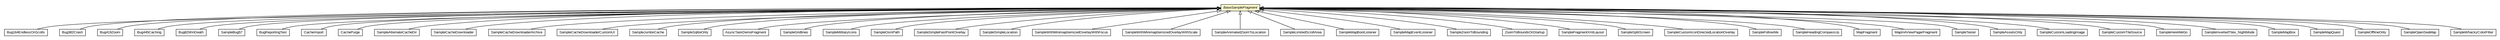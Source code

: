 #!/usr/local/bin/dot
#
# Class diagram 
# Generated by UMLGraph version R5_6-24-gf6e263 (http://www.umlgraph.org/)
#

digraph G {
	edge [fontname="arial",fontsize=10,labelfontname="arial",labelfontsize=10];
	node [fontname="arial",fontsize=10,shape=plaintext];
	nodesep=0.25;
	ranksep=0.5;
	// org.osmdroid.bugtestfragments.Bug164EndlessOnScolls
	c1916 [label=<<table title="org.osmdroid.bugtestfragments.Bug164EndlessOnScolls" border="0" cellborder="1" cellspacing="0" cellpadding="2" port="p" href="../bugtestfragments/Bug164EndlessOnScolls.html">
		<tr><td><table border="0" cellspacing="0" cellpadding="1">
<tr><td align="center" balign="center"> Bug164EndlessOnScolls </td></tr>
		</table></td></tr>
		</table>>, URL="../bugtestfragments/Bug164EndlessOnScolls.html", fontname="arial", fontcolor="black", fontsize=10.0];
	// org.osmdroid.bugtestfragments.Bug382Crash
	c1917 [label=<<table title="org.osmdroid.bugtestfragments.Bug382Crash" border="0" cellborder="1" cellspacing="0" cellpadding="2" port="p" href="../bugtestfragments/Bug382Crash.html">
		<tr><td><table border="0" cellspacing="0" cellpadding="1">
<tr><td align="center" balign="center"> Bug382Crash </td></tr>
		</table></td></tr>
		</table>>, URL="../bugtestfragments/Bug382Crash.html", fontname="arial", fontcolor="black", fontsize=10.0];
	// org.osmdroid.bugtestfragments.Bug419Zoom
	c1918 [label=<<table title="org.osmdroid.bugtestfragments.Bug419Zoom" border="0" cellborder="1" cellspacing="0" cellpadding="2" port="p" href="../bugtestfragments/Bug419Zoom.html">
		<tr><td><table border="0" cellspacing="0" cellpadding="1">
<tr><td align="center" balign="center"> Bug419Zoom </td></tr>
		</table></td></tr>
		</table>>, URL="../bugtestfragments/Bug419Zoom.html", fontname="arial", fontcolor="black", fontsize=10.0];
	// org.osmdroid.bugtestfragments.Bug445Caching
	c1919 [label=<<table title="org.osmdroid.bugtestfragments.Bug445Caching" border="0" cellborder="1" cellspacing="0" cellpadding="2" port="p" href="../bugtestfragments/Bug445Caching.html">
		<tr><td><table border="0" cellspacing="0" cellpadding="1">
<tr><td align="center" balign="center"> Bug445Caching </td></tr>
		</table></td></tr>
		</table>>, URL="../bugtestfragments/Bug445Caching.html", fontname="arial", fontcolor="black", fontsize=10.0];
	// org.osmdroid.bugtestfragments.Bug82WinDeath
	c1920 [label=<<table title="org.osmdroid.bugtestfragments.Bug82WinDeath" border="0" cellborder="1" cellspacing="0" cellpadding="2" port="p" href="../bugtestfragments/Bug82WinDeath.html">
		<tr><td><table border="0" cellspacing="0" cellpadding="1">
<tr><td align="center" balign="center"> Bug82WinDeath </td></tr>
		</table></td></tr>
		</table>>, URL="../bugtestfragments/Bug82WinDeath.html", fontname="arial", fontcolor="black", fontsize=10.0];
	// org.osmdroid.bugtestfragments.SampleBug57
	c1923 [label=<<table title="org.osmdroid.bugtestfragments.SampleBug57" border="0" cellborder="1" cellspacing="0" cellpadding="2" port="p" href="../bugtestfragments/SampleBug57.html">
		<tr><td><table border="0" cellspacing="0" cellpadding="1">
<tr><td align="center" balign="center"> SampleBug57 </td></tr>
		</table></td></tr>
		</table>>, URL="../bugtestfragments/SampleBug57.html", fontname="arial", fontcolor="black", fontsize=10.0];
	// org.osmdroid.samplefragments.BaseSampleFragment
	c1945 [label=<<table title="org.osmdroid.samplefragments.BaseSampleFragment" border="0" cellborder="1" cellspacing="0" cellpadding="2" port="p" bgcolor="lemonChiffon" href="./BaseSampleFragment.html">
		<tr><td><table border="0" cellspacing="0" cellpadding="1">
<tr><td align="center" balign="center"><font face="arial italic"> BaseSampleFragment </font></td></tr>
		</table></td></tr>
		</table>>, URL="./BaseSampleFragment.html", fontname="arial", fontcolor="black", fontsize=10.0];
	// org.osmdroid.samplefragments.BugReportingTest
	c1946 [label=<<table title="org.osmdroid.samplefragments.BugReportingTest" border="0" cellborder="1" cellspacing="0" cellpadding="2" port="p" href="./BugReportingTest.html">
		<tr><td><table border="0" cellspacing="0" cellpadding="1">
<tr><td align="center" balign="center"> BugReportingTest </td></tr>
		</table></td></tr>
		</table>>, URL="./BugReportingTest.html", fontname="arial", fontcolor="black", fontsize=10.0];
	// org.osmdroid.samplefragments.cache.CacheImport
	c1947 [label=<<table title="org.osmdroid.samplefragments.cache.CacheImport" border="0" cellborder="1" cellspacing="0" cellpadding="2" port="p" href="./cache/CacheImport.html">
		<tr><td><table border="0" cellspacing="0" cellpadding="1">
<tr><td align="center" balign="center"> CacheImport </td></tr>
		</table></td></tr>
		</table>>, URL="./cache/CacheImport.html", fontname="arial", fontcolor="black", fontsize=10.0];
	// org.osmdroid.samplefragments.cache.CachePurge
	c1948 [label=<<table title="org.osmdroid.samplefragments.cache.CachePurge" border="0" cellborder="1" cellspacing="0" cellpadding="2" port="p" href="./cache/CachePurge.html">
		<tr><td><table border="0" cellspacing="0" cellpadding="1">
<tr><td align="center" balign="center"> CachePurge </td></tr>
		</table></td></tr>
		</table>>, URL="./cache/CachePurge.html", fontname="arial", fontcolor="black", fontsize=10.0];
	// org.osmdroid.samplefragments.cache.SampleAlternateCacheDir
	c1949 [label=<<table title="org.osmdroid.samplefragments.cache.SampleAlternateCacheDir" border="0" cellborder="1" cellspacing="0" cellpadding="2" port="p" href="./cache/SampleAlternateCacheDir.html">
		<tr><td><table border="0" cellspacing="0" cellpadding="1">
<tr><td align="center" balign="center"> SampleAlternateCacheDir </td></tr>
		</table></td></tr>
		</table>>, URL="./cache/SampleAlternateCacheDir.html", fontname="arial", fontcolor="black", fontsize=10.0];
	// org.osmdroid.samplefragments.cache.SampleCacheDownloader
	c1950 [label=<<table title="org.osmdroid.samplefragments.cache.SampleCacheDownloader" border="0" cellborder="1" cellspacing="0" cellpadding="2" port="p" href="./cache/SampleCacheDownloader.html">
		<tr><td><table border="0" cellspacing="0" cellpadding="1">
<tr><td align="center" balign="center"> SampleCacheDownloader </td></tr>
		</table></td></tr>
		</table>>, URL="./cache/SampleCacheDownloader.html", fontname="arial", fontcolor="black", fontsize=10.0];
	// org.osmdroid.samplefragments.cache.SampleCacheDownloaderArchive
	c1951 [label=<<table title="org.osmdroid.samplefragments.cache.SampleCacheDownloaderArchive" border="0" cellborder="1" cellspacing="0" cellpadding="2" port="p" href="./cache/SampleCacheDownloaderArchive.html">
		<tr><td><table border="0" cellspacing="0" cellpadding="1">
<tr><td align="center" balign="center"> SampleCacheDownloaderArchive </td></tr>
		</table></td></tr>
		</table>>, URL="./cache/SampleCacheDownloaderArchive.html", fontname="arial", fontcolor="black", fontsize=10.0];
	// org.osmdroid.samplefragments.cache.SampleCacheDownloaderCustomUI
	c1952 [label=<<table title="org.osmdroid.samplefragments.cache.SampleCacheDownloaderCustomUI" border="0" cellborder="1" cellspacing="0" cellpadding="2" port="p" href="./cache/SampleCacheDownloaderCustomUI.html">
		<tr><td><table border="0" cellspacing="0" cellpadding="1">
<tr><td align="center" balign="center"> SampleCacheDownloaderCustomUI </td></tr>
		</table></td></tr>
		</table>>, URL="./cache/SampleCacheDownloaderCustomUI.html", fontname="arial", fontcolor="black", fontsize=10.0];
	// org.osmdroid.samplefragments.cache.SampleJumboCache
	c1953 [label=<<table title="org.osmdroid.samplefragments.cache.SampleJumboCache" border="0" cellborder="1" cellspacing="0" cellpadding="2" port="p" href="./cache/SampleJumboCache.html">
		<tr><td><table border="0" cellspacing="0" cellpadding="1">
<tr><td align="center" balign="center"> SampleJumboCache </td></tr>
		</table></td></tr>
		</table>>, URL="./cache/SampleJumboCache.html", fontname="arial", fontcolor="black", fontsize=10.0];
	// org.osmdroid.samplefragments.cache.SampleSqliteOnly
	c1954 [label=<<table title="org.osmdroid.samplefragments.cache.SampleSqliteOnly" border="0" cellborder="1" cellspacing="0" cellpadding="2" port="p" href="./cache/SampleSqliteOnly.html">
		<tr><td><table border="0" cellspacing="0" cellpadding="1">
<tr><td align="center" balign="center"> SampleSqliteOnly </td></tr>
		</table></td></tr>
		</table>>, URL="./cache/SampleSqliteOnly.html", fontname="arial", fontcolor="black", fontsize=10.0];
	// org.osmdroid.samplefragments.data.AsyncTaskDemoFragment
	c1955 [label=<<table title="org.osmdroid.samplefragments.data.AsyncTaskDemoFragment" border="0" cellborder="1" cellspacing="0" cellpadding="2" port="p" href="./data/AsyncTaskDemoFragment.html">
		<tr><td><table border="0" cellspacing="0" cellpadding="1">
<tr><td align="center" balign="center"> AsyncTaskDemoFragment </td></tr>
		</table></td></tr>
		</table>>, URL="./data/AsyncTaskDemoFragment.html", fontname="arial", fontcolor="black", fontsize=10.0];
	// org.osmdroid.samplefragments.data.SampleGridlines
	c1956 [label=<<table title="org.osmdroid.samplefragments.data.SampleGridlines" border="0" cellborder="1" cellspacing="0" cellpadding="2" port="p" href="./data/SampleGridlines.html">
		<tr><td><table border="0" cellspacing="0" cellpadding="1">
<tr><td align="center" balign="center"> SampleGridlines </td></tr>
		</table></td></tr>
		</table>>, URL="./data/SampleGridlines.html", fontname="arial", fontcolor="black", fontsize=10.0];
	// org.osmdroid.samplefragments.data.SampleMilitaryIcons
	c1957 [label=<<table title="org.osmdroid.samplefragments.data.SampleMilitaryIcons" border="0" cellborder="1" cellspacing="0" cellpadding="2" port="p" href="./data/SampleMilitaryIcons.html">
		<tr><td><table border="0" cellspacing="0" cellpadding="1">
<tr><td align="center" balign="center"> SampleMilitaryIcons </td></tr>
		</table></td></tr>
		</table>>, URL="./data/SampleMilitaryIcons.html", fontname="arial", fontcolor="black", fontsize=10.0];
	// org.osmdroid.samplefragments.data.SampleOsmPath
	c1958 [label=<<table title="org.osmdroid.samplefragments.data.SampleOsmPath" border="0" cellborder="1" cellspacing="0" cellpadding="2" port="p" href="./data/SampleOsmPath.html">
		<tr><td><table border="0" cellspacing="0" cellpadding="1">
<tr><td align="center" balign="center"> SampleOsmPath </td></tr>
		</table></td></tr>
		</table>>, URL="./data/SampleOsmPath.html", fontname="arial", fontcolor="black", fontsize=10.0];
	// org.osmdroid.samplefragments.data.SampleSimpleFastPointOverlay
	c1959 [label=<<table title="org.osmdroid.samplefragments.data.SampleSimpleFastPointOverlay" border="0" cellborder="1" cellspacing="0" cellpadding="2" port="p" href="./data/SampleSimpleFastPointOverlay.html">
		<tr><td><table border="0" cellspacing="0" cellpadding="1">
<tr><td align="center" balign="center"> SampleSimpleFastPointOverlay </td></tr>
		</table></td></tr>
		</table>>, URL="./data/SampleSimpleFastPointOverlay.html", fontname="arial", fontcolor="black", fontsize=10.0];
	// org.osmdroid.samplefragments.data.SampleSimpleLocation
	c1960 [label=<<table title="org.osmdroid.samplefragments.data.SampleSimpleLocation" border="0" cellborder="1" cellspacing="0" cellpadding="2" port="p" href="./data/SampleSimpleLocation.html">
		<tr><td><table border="0" cellspacing="0" cellpadding="1">
<tr><td align="center" balign="center"> SampleSimpleLocation </td></tr>
		</table></td></tr>
		</table>>, URL="./data/SampleSimpleLocation.html", fontname="arial", fontcolor="black", fontsize=10.0];
	// org.osmdroid.samplefragments.data.SampleWithMinimapItemizedOverlayWithFocus
	c1961 [label=<<table title="org.osmdroid.samplefragments.data.SampleWithMinimapItemizedOverlayWithFocus" border="0" cellborder="1" cellspacing="0" cellpadding="2" port="p" href="./data/SampleWithMinimapItemizedOverlayWithFocus.html">
		<tr><td><table border="0" cellspacing="0" cellpadding="1">
<tr><td align="center" balign="center"> SampleWithMinimapItemizedOverlayWithFocus </td></tr>
		</table></td></tr>
		</table>>, URL="./data/SampleWithMinimapItemizedOverlayWithFocus.html", fontname="arial", fontcolor="black", fontsize=10.0];
	// org.osmdroid.samplefragments.data.SampleWithMinimapItemizedOverlayWithScale
	c1962 [label=<<table title="org.osmdroid.samplefragments.data.SampleWithMinimapItemizedOverlayWithScale" border="0" cellborder="1" cellspacing="0" cellpadding="2" port="p" href="./data/SampleWithMinimapItemizedOverlayWithScale.html">
		<tr><td><table border="0" cellspacing="0" cellpadding="1">
<tr><td align="center" balign="center"> SampleWithMinimapItemizedOverlayWithScale </td></tr>
		</table></td></tr>
		</table>>, URL="./data/SampleWithMinimapItemizedOverlayWithScale.html", fontname="arial", fontcolor="black", fontsize=10.0];
	// org.osmdroid.samplefragments.events.SampleAnimatedZoomToLocation
	c1963 [label=<<table title="org.osmdroid.samplefragments.events.SampleAnimatedZoomToLocation" border="0" cellborder="1" cellspacing="0" cellpadding="2" port="p" href="./events/SampleAnimatedZoomToLocation.html">
		<tr><td><table border="0" cellspacing="0" cellpadding="1">
<tr><td align="center" balign="center"> SampleAnimatedZoomToLocation </td></tr>
		</table></td></tr>
		</table>>, URL="./events/SampleAnimatedZoomToLocation.html", fontname="arial", fontcolor="black", fontsize=10.0];
	// org.osmdroid.samplefragments.events.SampleLimitedScrollArea
	c1965 [label=<<table title="org.osmdroid.samplefragments.events.SampleLimitedScrollArea" border="0" cellborder="1" cellspacing="0" cellpadding="2" port="p" href="./events/SampleLimitedScrollArea.html">
		<tr><td><table border="0" cellspacing="0" cellpadding="1">
<tr><td align="center" balign="center"> SampleLimitedScrollArea </td></tr>
		</table></td></tr>
		</table>>, URL="./events/SampleLimitedScrollArea.html", fontname="arial", fontcolor="black", fontsize=10.0];
	// org.osmdroid.samplefragments.events.SampleMapBootListener
	c1967 [label=<<table title="org.osmdroid.samplefragments.events.SampleMapBootListener" border="0" cellborder="1" cellspacing="0" cellpadding="2" port="p" href="./events/SampleMapBootListener.html">
		<tr><td><table border="0" cellspacing="0" cellpadding="1">
<tr><td align="center" balign="center"> SampleMapBootListener </td></tr>
		</table></td></tr>
		</table>>, URL="./events/SampleMapBootListener.html", fontname="arial", fontcolor="black", fontsize=10.0];
	// org.osmdroid.samplefragments.events.SampleMapEventListener
	c1968 [label=<<table title="org.osmdroid.samplefragments.events.SampleMapEventListener" border="0" cellborder="1" cellspacing="0" cellpadding="2" port="p" href="./events/SampleMapEventListener.html">
		<tr><td><table border="0" cellspacing="0" cellpadding="1">
<tr><td align="center" balign="center"> SampleMapEventListener </td></tr>
		</table></td></tr>
		</table>>, URL="./events/SampleMapEventListener.html", fontname="arial", fontcolor="black", fontsize=10.0];
	// org.osmdroid.samplefragments.events.SampleZoomToBounding
	c1969 [label=<<table title="org.osmdroid.samplefragments.events.SampleZoomToBounding" border="0" cellborder="1" cellspacing="0" cellpadding="2" port="p" href="./events/SampleZoomToBounding.html">
		<tr><td><table border="0" cellspacing="0" cellpadding="1">
<tr><td align="center" balign="center"> SampleZoomToBounding </td></tr>
		</table></td></tr>
		</table>>, URL="./events/SampleZoomToBounding.html", fontname="arial", fontcolor="black", fontsize=10.0];
	// org.osmdroid.samplefragments.events.ZoomToBoundsOnStartup
	c1970 [label=<<table title="org.osmdroid.samplefragments.events.ZoomToBoundsOnStartup" border="0" cellborder="1" cellspacing="0" cellpadding="2" port="p" href="./events/ZoomToBoundsOnStartup.html">
		<tr><td><table border="0" cellspacing="0" cellpadding="1">
<tr><td align="center" balign="center"> ZoomToBoundsOnStartup </td></tr>
		</table></td></tr>
		</table>>, URL="./events/ZoomToBoundsOnStartup.html", fontname="arial", fontcolor="black", fontsize=10.0];
	// org.osmdroid.samplefragments.layouts.SampleFragmentXmlLayout
	c1972 [label=<<table title="org.osmdroid.samplefragments.layouts.SampleFragmentXmlLayout" border="0" cellborder="1" cellspacing="0" cellpadding="2" port="p" href="./layouts/SampleFragmentXmlLayout.html">
		<tr><td><table border="0" cellspacing="0" cellpadding="1">
<tr><td align="center" balign="center"> SampleFragmentXmlLayout </td></tr>
		</table></td></tr>
		</table>>, URL="./layouts/SampleFragmentXmlLayout.html", fontname="arial", fontcolor="black", fontsize=10.0];
	// org.osmdroid.samplefragments.layouts.SampleSplitScreen
	c1973 [label=<<table title="org.osmdroid.samplefragments.layouts.SampleSplitScreen" border="0" cellborder="1" cellspacing="0" cellpadding="2" port="p" href="./layouts/SampleSplitScreen.html">
		<tr><td><table border="0" cellspacing="0" cellpadding="1">
<tr><td align="center" balign="center"> SampleSplitScreen </td></tr>
		</table></td></tr>
		</table>>, URL="./layouts/SampleSplitScreen.html", fontname="arial", fontcolor="black", fontsize=10.0];
	// org.osmdroid.samplefragments.location.SampleCustomIconDirectedLocationOverlay
	c1974 [label=<<table title="org.osmdroid.samplefragments.location.SampleCustomIconDirectedLocationOverlay" border="0" cellborder="1" cellspacing="0" cellpadding="2" port="p" href="./location/SampleCustomIconDirectedLocationOverlay.html">
		<tr><td><table border="0" cellspacing="0" cellpadding="1">
<tr><td align="center" balign="center"> SampleCustomIconDirectedLocationOverlay </td></tr>
		</table></td></tr>
		</table>>, URL="./location/SampleCustomIconDirectedLocationOverlay.html", fontname="arial", fontcolor="black", fontsize=10.0];
	// org.osmdroid.samplefragments.location.SampleFollowMe
	c1975 [label=<<table title="org.osmdroid.samplefragments.location.SampleFollowMe" border="0" cellborder="1" cellspacing="0" cellpadding="2" port="p" href="./location/SampleFollowMe.html">
		<tr><td><table border="0" cellspacing="0" cellpadding="1">
<tr><td align="center" balign="center"> SampleFollowMe </td></tr>
		</table></td></tr>
		</table>>, URL="./location/SampleFollowMe.html", fontname="arial", fontcolor="black", fontsize=10.0];
	// org.osmdroid.samplefragments.location.SampleHeadingCompassUp
	c1976 [label=<<table title="org.osmdroid.samplefragments.location.SampleHeadingCompassUp" border="0" cellborder="1" cellspacing="0" cellpadding="2" port="p" href="./location/SampleHeadingCompassUp.html">
		<tr><td><table border="0" cellspacing="0" cellpadding="1">
<tr><td align="center" balign="center"> SampleHeadingCompassUp </td></tr>
		</table></td></tr>
		</table>>, URL="./location/SampleHeadingCompassUp.html", fontname="arial", fontcolor="black", fontsize=10.0];
	// org.osmdroid.samplefragments.pager.MapFragment
	c1980 [label=<<table title="org.osmdroid.samplefragments.pager.MapFragment" border="0" cellborder="1" cellspacing="0" cellpadding="2" port="p" href="./pager/MapFragment.html">
		<tr><td><table border="0" cellspacing="0" cellpadding="1">
<tr><td align="center" balign="center"> MapFragment </td></tr>
		</table></td></tr>
		</table>>, URL="./pager/MapFragment.html", fontname="arial", fontcolor="black", fontsize=10.0];
	// org.osmdroid.samplefragments.pager.MapInAViewPagerFragment
	c1981 [label=<<table title="org.osmdroid.samplefragments.pager.MapInAViewPagerFragment" border="0" cellborder="1" cellspacing="0" cellpadding="2" port="p" href="./pager/MapInAViewPagerFragment.html">
		<tr><td><table border="0" cellspacing="0" cellpadding="1">
<tr><td align="center" balign="center"> MapInAViewPagerFragment </td></tr>
		</table></td></tr>
		</table>>, URL="./pager/MapInAViewPagerFragment.html", fontname="arial", fontcolor="black", fontsize=10.0];
	// org.osmdroid.samplefragments.SampleTester
	c1986 [label=<<table title="org.osmdroid.samplefragments.SampleTester" border="0" cellborder="1" cellspacing="0" cellpadding="2" port="p" href="./SampleTester.html">
		<tr><td><table border="0" cellspacing="0" cellpadding="1">
<tr><td align="center" balign="center"> SampleTester </td></tr>
		</table></td></tr>
		</table>>, URL="./SampleTester.html", fontname="arial", fontcolor="black", fontsize=10.0];
	// org.osmdroid.samplefragments.tilesources.SampleAssetsOnly
	c1987 [label=<<table title="org.osmdroid.samplefragments.tilesources.SampleAssetsOnly" border="0" cellborder="1" cellspacing="0" cellpadding="2" port="p" href="./tilesources/SampleAssetsOnly.html">
		<tr><td><table border="0" cellspacing="0" cellpadding="1">
<tr><td align="center" balign="center"> SampleAssetsOnly </td></tr>
		</table></td></tr>
		</table>>, URL="./tilesources/SampleAssetsOnly.html", fontname="arial", fontcolor="black", fontsize=10.0];
	// org.osmdroid.samplefragments.tilesources.SampleCustomLoadingImage
	c1988 [label=<<table title="org.osmdroid.samplefragments.tilesources.SampleCustomLoadingImage" border="0" cellborder="1" cellspacing="0" cellpadding="2" port="p" href="./tilesources/SampleCustomLoadingImage.html">
		<tr><td><table border="0" cellspacing="0" cellpadding="1">
<tr><td align="center" balign="center"> SampleCustomLoadingImage </td></tr>
		</table></td></tr>
		</table>>, URL="./tilesources/SampleCustomLoadingImage.html", fontname="arial", fontcolor="black", fontsize=10.0];
	// org.osmdroid.samplefragments.tilesources.SampleCustomTileSource
	c1989 [label=<<table title="org.osmdroid.samplefragments.tilesources.SampleCustomTileSource" border="0" cellborder="1" cellspacing="0" cellpadding="2" port="p" href="./tilesources/SampleCustomTileSource.html">
		<tr><td><table border="0" cellspacing="0" cellpadding="1">
<tr><td align="center" balign="center"> SampleCustomTileSource </td></tr>
		</table></td></tr>
		</table>>, URL="./tilesources/SampleCustomTileSource.html", fontname="arial", fontcolor="black", fontsize=10.0];
	// org.osmdroid.samplefragments.tilesources.SampleHereWeGo
	c1990 [label=<<table title="org.osmdroid.samplefragments.tilesources.SampleHereWeGo" border="0" cellborder="1" cellspacing="0" cellpadding="2" port="p" href="./tilesources/SampleHereWeGo.html">
		<tr><td><table border="0" cellspacing="0" cellpadding="1">
<tr><td align="center" balign="center"> SampleHereWeGo </td></tr>
		</table></td></tr>
		</table>>, URL="./tilesources/SampleHereWeGo.html", fontname="arial", fontcolor="black", fontsize=10.0];
	// org.osmdroid.samplefragments.tilesources.SampleInvertedTiles_NightMode
	c1991 [label=<<table title="org.osmdroid.samplefragments.tilesources.SampleInvertedTiles_NightMode" border="0" cellborder="1" cellspacing="0" cellpadding="2" port="p" href="./tilesources/SampleInvertedTiles_NightMode.html">
		<tr><td><table border="0" cellspacing="0" cellpadding="1">
<tr><td align="center" balign="center"> SampleInvertedTiles_NightMode </td></tr>
		</table></td></tr>
		</table>>, URL="./tilesources/SampleInvertedTiles_NightMode.html", fontname="arial", fontcolor="black", fontsize=10.0];
	// org.osmdroid.samplefragments.tilesources.SampleMapBox
	c1992 [label=<<table title="org.osmdroid.samplefragments.tilesources.SampleMapBox" border="0" cellborder="1" cellspacing="0" cellpadding="2" port="p" href="./tilesources/SampleMapBox.html">
		<tr><td><table border="0" cellspacing="0" cellpadding="1">
<tr><td align="center" balign="center"> SampleMapBox </td></tr>
		</table></td></tr>
		</table>>, URL="./tilesources/SampleMapBox.html", fontname="arial", fontcolor="black", fontsize=10.0];
	// org.osmdroid.samplefragments.tilesources.SampleMapQuest
	c1993 [label=<<table title="org.osmdroid.samplefragments.tilesources.SampleMapQuest" border="0" cellborder="1" cellspacing="0" cellpadding="2" port="p" href="./tilesources/SampleMapQuest.html">
		<tr><td><table border="0" cellspacing="0" cellpadding="1">
<tr><td align="center" balign="center"> SampleMapQuest </td></tr>
		</table></td></tr>
		</table>>, URL="./tilesources/SampleMapQuest.html", fontname="arial", fontcolor="black", fontsize=10.0];
	// org.osmdroid.samplefragments.tilesources.SampleOfflineOnly
	c1994 [label=<<table title="org.osmdroid.samplefragments.tilesources.SampleOfflineOnly" border="0" cellborder="1" cellspacing="0" cellpadding="2" port="p" href="./tilesources/SampleOfflineOnly.html">
		<tr><td><table border="0" cellspacing="0" cellpadding="1">
<tr><td align="center" balign="center"> SampleOfflineOnly </td></tr>
		</table></td></tr>
		</table>>, URL="./tilesources/SampleOfflineOnly.html", fontname="arial", fontcolor="black", fontsize=10.0];
	// org.osmdroid.samplefragments.tilesources.SampleOpenSeaMap
	c1995 [label=<<table title="org.osmdroid.samplefragments.tilesources.SampleOpenSeaMap" border="0" cellborder="1" cellspacing="0" cellpadding="2" port="p" href="./tilesources/SampleOpenSeaMap.html">
		<tr><td><table border="0" cellspacing="0" cellpadding="1">
<tr><td align="center" balign="center"> SampleOpenSeaMap </td></tr>
		</table></td></tr>
		</table>>, URL="./tilesources/SampleOpenSeaMap.html", fontname="arial", fontcolor="black", fontsize=10.0];
	// org.osmdroid.samplefragments.tilesources.SampleWhackyColorFilter
	c1996 [label=<<table title="org.osmdroid.samplefragments.tilesources.SampleWhackyColorFilter" border="0" cellborder="1" cellspacing="0" cellpadding="2" port="p" href="./tilesources/SampleWhackyColorFilter.html">
		<tr><td><table border="0" cellspacing="0" cellpadding="1">
<tr><td align="center" balign="center"> SampleWhackyColorFilter </td></tr>
		</table></td></tr>
		</table>>, URL="./tilesources/SampleWhackyColorFilter.html", fontname="arial", fontcolor="black", fontsize=10.0];
	//org.osmdroid.bugtestfragments.Bug164EndlessOnScolls extends org.osmdroid.samplefragments.BaseSampleFragment
	c1945:p -> c1916:p [dir=back,arrowtail=empty];
	//org.osmdroid.bugtestfragments.Bug382Crash extends org.osmdroid.samplefragments.BaseSampleFragment
	c1945:p -> c1917:p [dir=back,arrowtail=empty];
	//org.osmdroid.bugtestfragments.Bug419Zoom extends org.osmdroid.samplefragments.BaseSampleFragment
	c1945:p -> c1918:p [dir=back,arrowtail=empty];
	//org.osmdroid.bugtestfragments.Bug445Caching extends org.osmdroid.samplefragments.BaseSampleFragment
	c1945:p -> c1919:p [dir=back,arrowtail=empty];
	//org.osmdroid.bugtestfragments.Bug82WinDeath extends org.osmdroid.samplefragments.BaseSampleFragment
	c1945:p -> c1920:p [dir=back,arrowtail=empty];
	//org.osmdroid.bugtestfragments.SampleBug57 extends org.osmdroid.samplefragments.BaseSampleFragment
	c1945:p -> c1923:p [dir=back,arrowtail=empty];
	//org.osmdroid.samplefragments.BugReportingTest extends org.osmdroid.samplefragments.BaseSampleFragment
	c1945:p -> c1946:p [dir=back,arrowtail=empty];
	//org.osmdroid.samplefragments.cache.CacheImport extends org.osmdroid.samplefragments.BaseSampleFragment
	c1945:p -> c1947:p [dir=back,arrowtail=empty];
	//org.osmdroid.samplefragments.cache.CachePurge extends org.osmdroid.samplefragments.BaseSampleFragment
	c1945:p -> c1948:p [dir=back,arrowtail=empty];
	//org.osmdroid.samplefragments.cache.SampleAlternateCacheDir extends org.osmdroid.samplefragments.BaseSampleFragment
	c1945:p -> c1949:p [dir=back,arrowtail=empty];
	//org.osmdroid.samplefragments.cache.SampleCacheDownloader extends org.osmdroid.samplefragments.BaseSampleFragment
	c1945:p -> c1950:p [dir=back,arrowtail=empty];
	//org.osmdroid.samplefragments.cache.SampleCacheDownloaderArchive extends org.osmdroid.samplefragments.BaseSampleFragment
	c1945:p -> c1951:p [dir=back,arrowtail=empty];
	//org.osmdroid.samplefragments.cache.SampleCacheDownloaderCustomUI extends org.osmdroid.samplefragments.BaseSampleFragment
	c1945:p -> c1952:p [dir=back,arrowtail=empty];
	//org.osmdroid.samplefragments.cache.SampleJumboCache extends org.osmdroid.samplefragments.BaseSampleFragment
	c1945:p -> c1953:p [dir=back,arrowtail=empty];
	//org.osmdroid.samplefragments.cache.SampleSqliteOnly extends org.osmdroid.samplefragments.BaseSampleFragment
	c1945:p -> c1954:p [dir=back,arrowtail=empty];
	//org.osmdroid.samplefragments.data.AsyncTaskDemoFragment extends org.osmdroid.samplefragments.BaseSampleFragment
	c1945:p -> c1955:p [dir=back,arrowtail=empty];
	//org.osmdroid.samplefragments.data.SampleGridlines extends org.osmdroid.samplefragments.BaseSampleFragment
	c1945:p -> c1956:p [dir=back,arrowtail=empty];
	//org.osmdroid.samplefragments.data.SampleMilitaryIcons extends org.osmdroid.samplefragments.BaseSampleFragment
	c1945:p -> c1957:p [dir=back,arrowtail=empty];
	//org.osmdroid.samplefragments.data.SampleOsmPath extends org.osmdroid.samplefragments.BaseSampleFragment
	c1945:p -> c1958:p [dir=back,arrowtail=empty];
	//org.osmdroid.samplefragments.data.SampleSimpleFastPointOverlay extends org.osmdroid.samplefragments.BaseSampleFragment
	c1945:p -> c1959:p [dir=back,arrowtail=empty];
	//org.osmdroid.samplefragments.data.SampleSimpleLocation extends org.osmdroid.samplefragments.BaseSampleFragment
	c1945:p -> c1960:p [dir=back,arrowtail=empty];
	//org.osmdroid.samplefragments.data.SampleWithMinimapItemizedOverlayWithFocus extends org.osmdroid.samplefragments.BaseSampleFragment
	c1945:p -> c1961:p [dir=back,arrowtail=empty];
	//org.osmdroid.samplefragments.data.SampleWithMinimapItemizedOverlayWithScale extends org.osmdroid.samplefragments.BaseSampleFragment
	c1945:p -> c1962:p [dir=back,arrowtail=empty];
	//org.osmdroid.samplefragments.events.SampleAnimatedZoomToLocation extends org.osmdroid.samplefragments.BaseSampleFragment
	c1945:p -> c1963:p [dir=back,arrowtail=empty];
	//org.osmdroid.samplefragments.events.SampleLimitedScrollArea extends org.osmdroid.samplefragments.BaseSampleFragment
	c1945:p -> c1965:p [dir=back,arrowtail=empty];
	//org.osmdroid.samplefragments.events.SampleMapBootListener extends org.osmdroid.samplefragments.BaseSampleFragment
	c1945:p -> c1967:p [dir=back,arrowtail=empty];
	//org.osmdroid.samplefragments.events.SampleMapEventListener extends org.osmdroid.samplefragments.BaseSampleFragment
	c1945:p -> c1968:p [dir=back,arrowtail=empty];
	//org.osmdroid.samplefragments.events.SampleZoomToBounding extends org.osmdroid.samplefragments.BaseSampleFragment
	c1945:p -> c1969:p [dir=back,arrowtail=empty];
	//org.osmdroid.samplefragments.events.ZoomToBoundsOnStartup extends org.osmdroid.samplefragments.BaseSampleFragment
	c1945:p -> c1970:p [dir=back,arrowtail=empty];
	//org.osmdroid.samplefragments.layouts.SampleFragmentXmlLayout extends org.osmdroid.samplefragments.BaseSampleFragment
	c1945:p -> c1972:p [dir=back,arrowtail=empty];
	//org.osmdroid.samplefragments.layouts.SampleSplitScreen extends org.osmdroid.samplefragments.BaseSampleFragment
	c1945:p -> c1973:p [dir=back,arrowtail=empty];
	//org.osmdroid.samplefragments.location.SampleCustomIconDirectedLocationOverlay extends org.osmdroid.samplefragments.BaseSampleFragment
	c1945:p -> c1974:p [dir=back,arrowtail=empty];
	//org.osmdroid.samplefragments.location.SampleFollowMe extends org.osmdroid.samplefragments.BaseSampleFragment
	c1945:p -> c1975:p [dir=back,arrowtail=empty];
	//org.osmdroid.samplefragments.location.SampleHeadingCompassUp extends org.osmdroid.samplefragments.BaseSampleFragment
	c1945:p -> c1976:p [dir=back,arrowtail=empty];
	//org.osmdroid.samplefragments.pager.MapFragment extends org.osmdroid.samplefragments.BaseSampleFragment
	c1945:p -> c1980:p [dir=back,arrowtail=empty];
	//org.osmdroid.samplefragments.pager.MapInAViewPagerFragment extends org.osmdroid.samplefragments.BaseSampleFragment
	c1945:p -> c1981:p [dir=back,arrowtail=empty];
	//org.osmdroid.samplefragments.SampleTester extends org.osmdroid.samplefragments.BaseSampleFragment
	c1945:p -> c1986:p [dir=back,arrowtail=empty];
	//org.osmdroid.samplefragments.tilesources.SampleAssetsOnly extends org.osmdroid.samplefragments.BaseSampleFragment
	c1945:p -> c1987:p [dir=back,arrowtail=empty];
	//org.osmdroid.samplefragments.tilesources.SampleCustomLoadingImage extends org.osmdroid.samplefragments.BaseSampleFragment
	c1945:p -> c1988:p [dir=back,arrowtail=empty];
	//org.osmdroid.samplefragments.tilesources.SampleCustomTileSource extends org.osmdroid.samplefragments.BaseSampleFragment
	c1945:p -> c1989:p [dir=back,arrowtail=empty];
	//org.osmdroid.samplefragments.tilesources.SampleHereWeGo extends org.osmdroid.samplefragments.BaseSampleFragment
	c1945:p -> c1990:p [dir=back,arrowtail=empty];
	//org.osmdroid.samplefragments.tilesources.SampleInvertedTiles_NightMode extends org.osmdroid.samplefragments.BaseSampleFragment
	c1945:p -> c1991:p [dir=back,arrowtail=empty];
	//org.osmdroid.samplefragments.tilesources.SampleMapBox extends org.osmdroid.samplefragments.BaseSampleFragment
	c1945:p -> c1992:p [dir=back,arrowtail=empty];
	//org.osmdroid.samplefragments.tilesources.SampleMapQuest extends org.osmdroid.samplefragments.BaseSampleFragment
	c1945:p -> c1993:p [dir=back,arrowtail=empty];
	//org.osmdroid.samplefragments.tilesources.SampleOfflineOnly extends org.osmdroid.samplefragments.BaseSampleFragment
	c1945:p -> c1994:p [dir=back,arrowtail=empty];
	//org.osmdroid.samplefragments.tilesources.SampleOpenSeaMap extends org.osmdroid.samplefragments.BaseSampleFragment
	c1945:p -> c1995:p [dir=back,arrowtail=empty];
	//org.osmdroid.samplefragments.tilesources.SampleWhackyColorFilter extends org.osmdroid.samplefragments.BaseSampleFragment
	c1945:p -> c1996:p [dir=back,arrowtail=empty];
}

